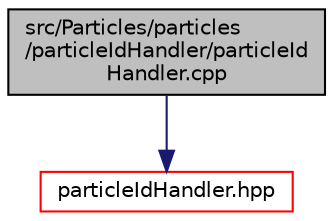 digraph "src/Particles/particles/particleIdHandler/particleIdHandler.cpp"
{
 // LATEX_PDF_SIZE
  edge [fontname="Helvetica",fontsize="10",labelfontname="Helvetica",labelfontsize="10"];
  node [fontname="Helvetica",fontsize="10",shape=record];
  Node1 [label="src/Particles/particles\l/particleIdHandler/particleId\lHandler.cpp",height=0.2,width=0.4,color="black", fillcolor="grey75", style="filled", fontcolor="black",tooltip=" "];
  Node1 -> Node2 [color="midnightblue",fontsize="10",style="solid",fontname="Helvetica"];
  Node2 [label="particleIdHandler.hpp",height=0.2,width=0.4,color="red", fillcolor="white", style="filled",URL="$particleIdHandler_8hpp.html",tooltip=" "];
}
